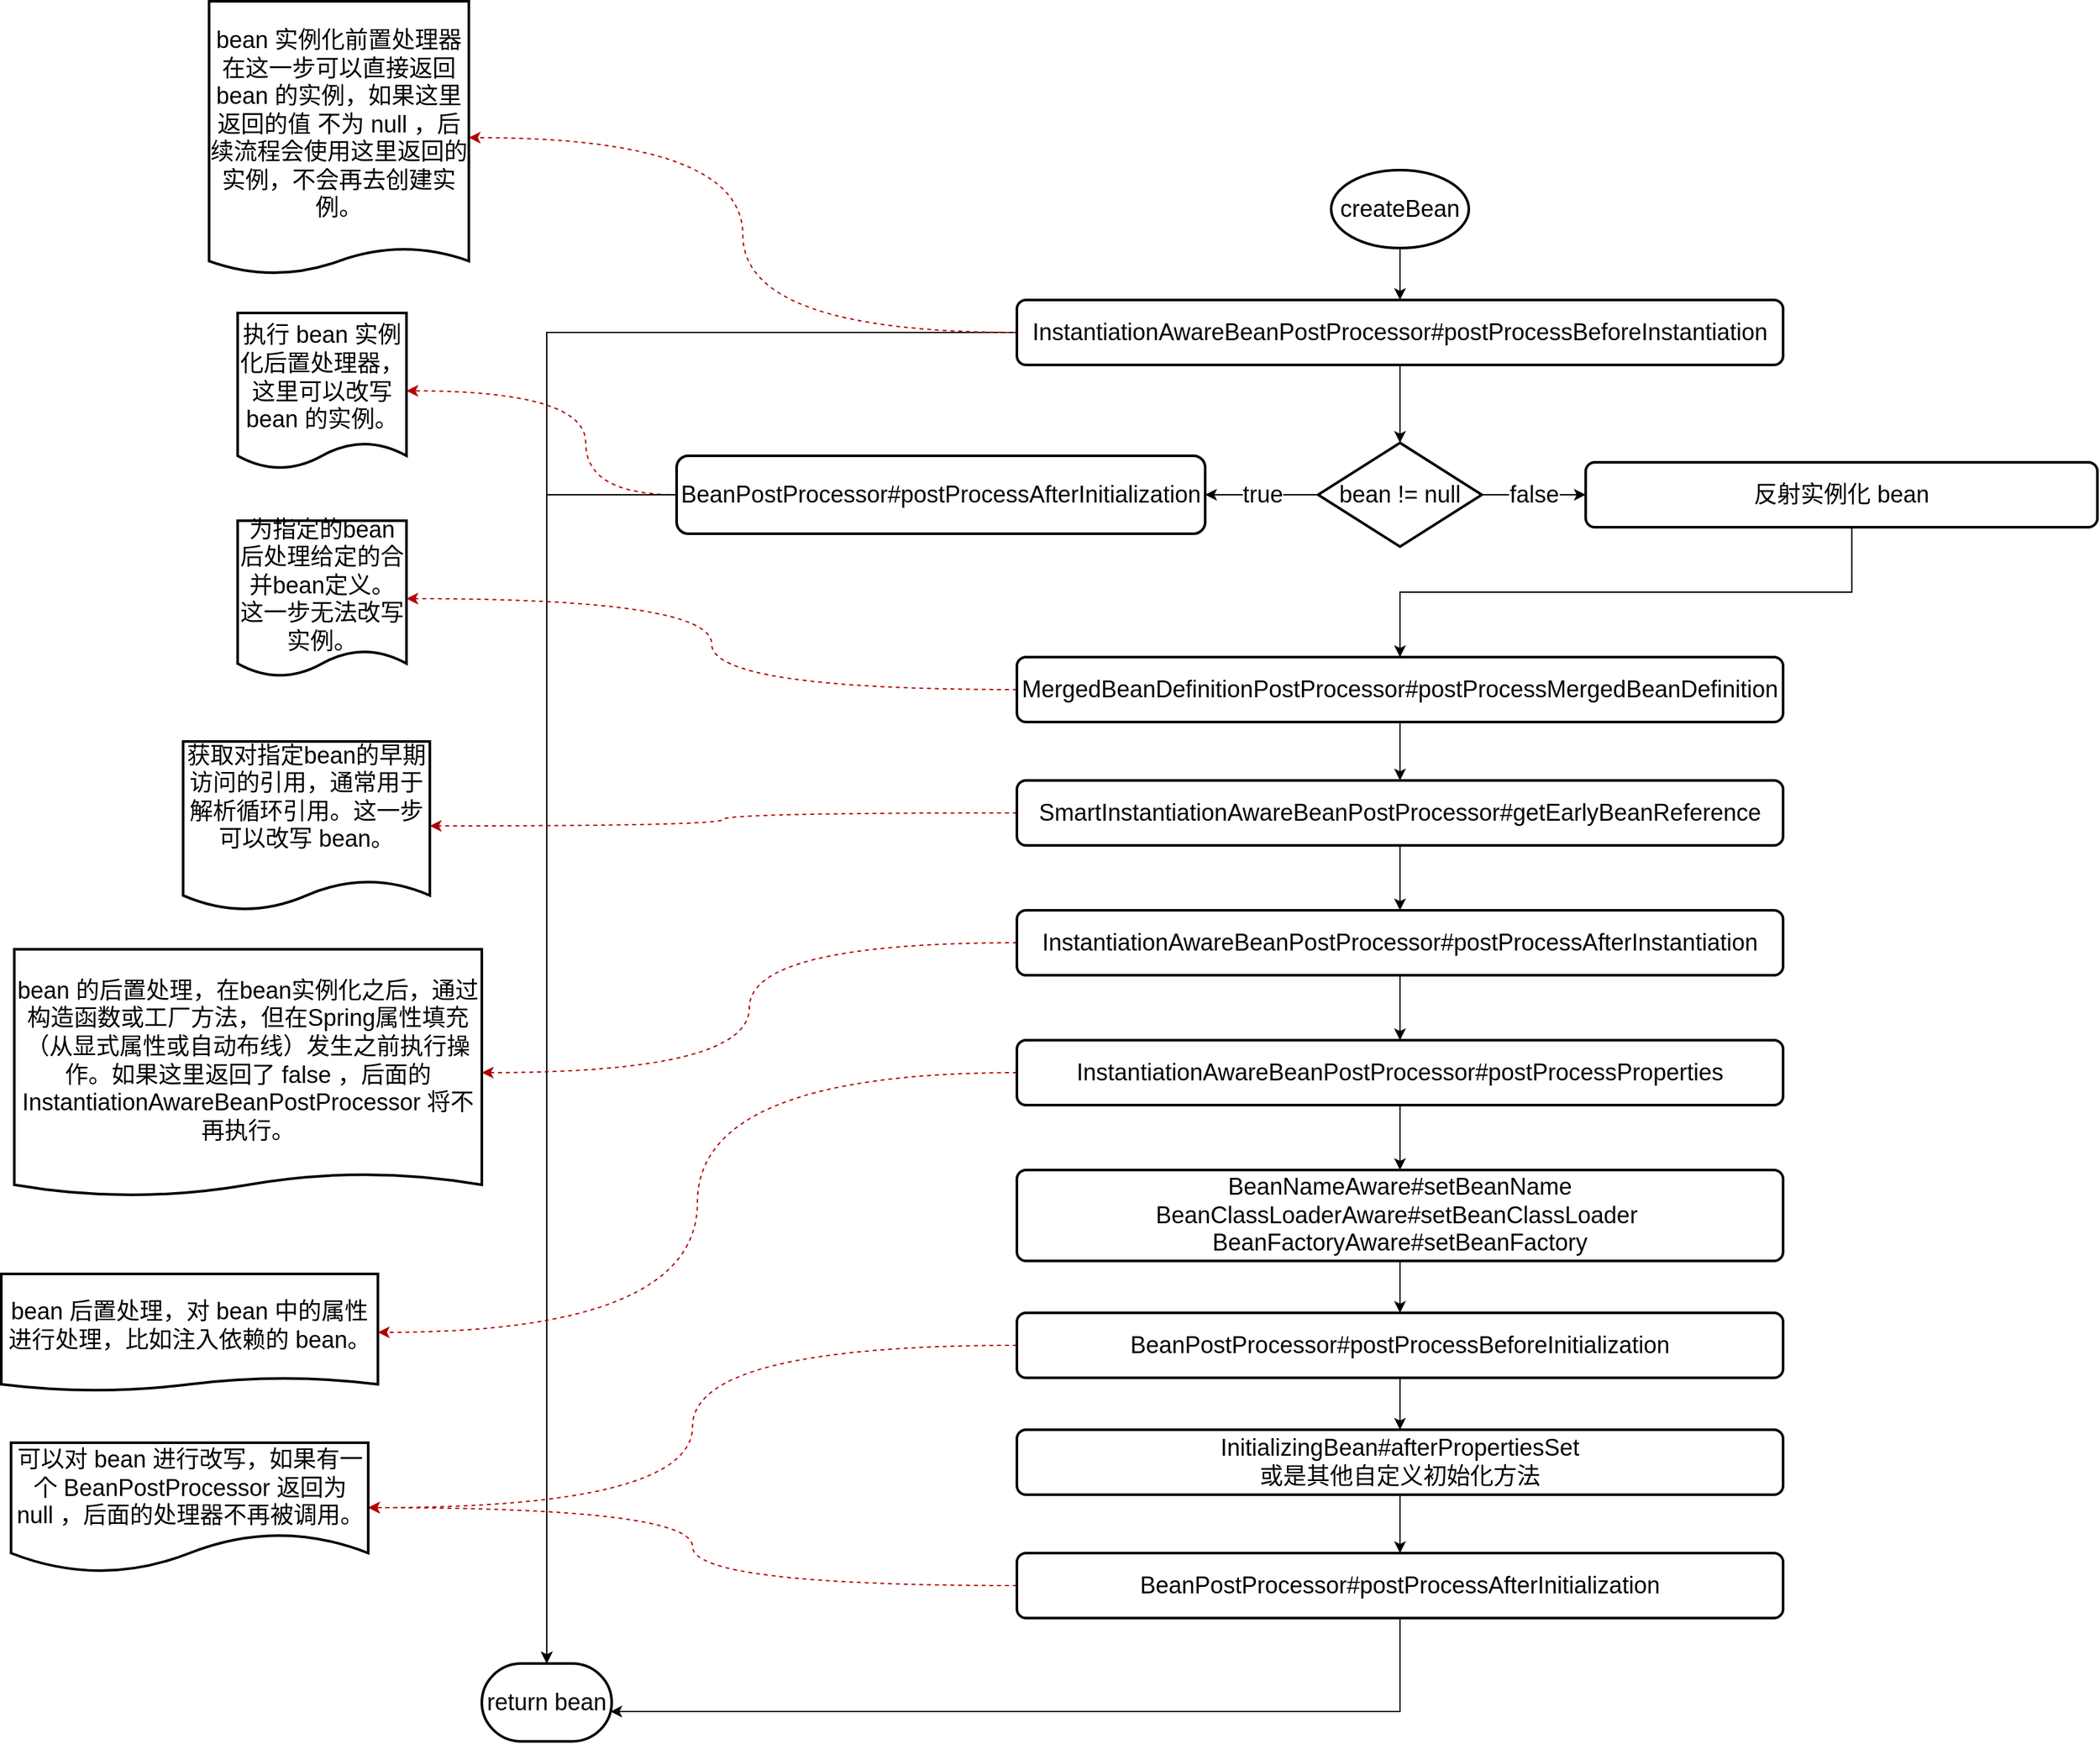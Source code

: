 <mxfile version="18.2.1" type="github">
  <diagram id="IWvYk044tRtQExC97nHr" name="Page-1">
    <mxGraphModel dx="2249" dy="794" grid="1" gridSize="10" guides="1" tooltips="1" connect="1" arrows="1" fold="1" page="1" pageScale="1" pageWidth="827" pageHeight="1169" math="0" shadow="0">
      <root>
        <mxCell id="0" />
        <mxCell id="1" parent="0" />
        <mxCell id="UeNIf6_Ejzf1aBIBiI3F-3" style="edgeStyle=orthogonalEdgeStyle;rounded=0;orthogonalLoop=1;jettySize=auto;html=1;fontSize=18;" edge="1" parent="1" source="UeNIf6_Ejzf1aBIBiI3F-1" target="UeNIf6_Ejzf1aBIBiI3F-2">
          <mxGeometry relative="1" as="geometry" />
        </mxCell>
        <mxCell id="UeNIf6_Ejzf1aBIBiI3F-1" value="&lt;font style=&quot;font-size: 18px;&quot;&gt;createBean&lt;/font&gt;" style="strokeWidth=2;html=1;shape=mxgraph.flowchart.start_1;whiteSpace=wrap;" vertex="1" parent="1">
          <mxGeometry x="364" y="160" width="106" height="60" as="geometry" />
        </mxCell>
        <mxCell id="UeNIf6_Ejzf1aBIBiI3F-5" style="edgeStyle=orthogonalEdgeStyle;rounded=0;orthogonalLoop=1;jettySize=auto;html=1;entryX=0.5;entryY=0;entryDx=0;entryDy=0;entryPerimeter=0;fontSize=18;exitX=0;exitY=0.5;exitDx=0;exitDy=0;" edge="1" parent="1" source="UeNIf6_Ejzf1aBIBiI3F-2" target="UeNIf6_Ejzf1aBIBiI3F-4">
          <mxGeometry relative="1" as="geometry" />
        </mxCell>
        <mxCell id="UeNIf6_Ejzf1aBIBiI3F-9" style="edgeStyle=orthogonalEdgeStyle;rounded=0;orthogonalLoop=1;jettySize=auto;html=1;fontSize=18;exitX=0.5;exitY=1;exitDx=0;exitDy=0;" edge="1" parent="1" source="UeNIf6_Ejzf1aBIBiI3F-2" target="UeNIf6_Ejzf1aBIBiI3F-8">
          <mxGeometry relative="1" as="geometry">
            <mxPoint x="417" y="330" as="sourcePoint" />
          </mxGeometry>
        </mxCell>
        <mxCell id="UeNIf6_Ejzf1aBIBiI3F-51" style="edgeStyle=orthogonalEdgeStyle;curved=1;orthogonalLoop=1;jettySize=auto;html=1;entryX=1;entryY=0.5;entryDx=0;entryDy=0;dashed=1;fontSize=18;fillColor=#e51400;strokeColor=#B20000;" edge="1" parent="1" source="UeNIf6_Ejzf1aBIBiI3F-2" target="UeNIf6_Ejzf1aBIBiI3F-6">
          <mxGeometry relative="1" as="geometry" />
        </mxCell>
        <mxCell id="UeNIf6_Ejzf1aBIBiI3F-2" value="InstantiationAwareBeanPostProcessor#postProcessBeforeInstantiation" style="rounded=1;whiteSpace=wrap;html=1;absoluteArcSize=1;arcSize=14;strokeWidth=2;fontSize=18;" vertex="1" parent="1">
          <mxGeometry x="122" y="260" width="590" height="50" as="geometry" />
        </mxCell>
        <mxCell id="UeNIf6_Ejzf1aBIBiI3F-4" value="return bean" style="strokeWidth=2;html=1;shape=mxgraph.flowchart.terminator;whiteSpace=wrap;fontSize=18;" vertex="1" parent="1">
          <mxGeometry x="-290" y="1310" width="100" height="60" as="geometry" />
        </mxCell>
        <mxCell id="UeNIf6_Ejzf1aBIBiI3F-6" value="bean 实例化前置处理器在这一步可以直接返回 bean 的实例，如果这里返回的值 不为 null ，后续流程会使用这里返回的实例，不会再去创建实例。" style="shape=document;whiteSpace=wrap;html=1;boundedLbl=1;fontSize=18;rounded=1;arcSize=14;strokeWidth=2;size=0.095;" vertex="1" parent="1">
          <mxGeometry x="-500" y="30" width="200" height="210" as="geometry" />
        </mxCell>
        <mxCell id="UeNIf6_Ejzf1aBIBiI3F-12" value="true" style="edgeStyle=orthogonalEdgeStyle;rounded=0;orthogonalLoop=1;jettySize=auto;html=1;fontSize=18;" edge="1" parent="1" source="UeNIf6_Ejzf1aBIBiI3F-8" target="UeNIf6_Ejzf1aBIBiI3F-11">
          <mxGeometry relative="1" as="geometry" />
        </mxCell>
        <mxCell id="UeNIf6_Ejzf1aBIBiI3F-18" value="false" style="edgeStyle=orthogonalEdgeStyle;rounded=0;orthogonalLoop=1;jettySize=auto;html=1;fontSize=18;" edge="1" parent="1" source="UeNIf6_Ejzf1aBIBiI3F-8" target="UeNIf6_Ejzf1aBIBiI3F-17">
          <mxGeometry relative="1" as="geometry" />
        </mxCell>
        <mxCell id="UeNIf6_Ejzf1aBIBiI3F-8" value="bean != null" style="strokeWidth=2;html=1;shape=mxgraph.flowchart.decision;whiteSpace=wrap;fontSize=18;" vertex="1" parent="1">
          <mxGeometry x="354" y="370" width="126" height="80" as="geometry" />
        </mxCell>
        <mxCell id="UeNIf6_Ejzf1aBIBiI3F-14" value="" style="edgeStyle=orthogonalEdgeStyle;orthogonalLoop=1;jettySize=auto;html=1;fontSize=18;curved=1;fillColor=#e51400;strokeColor=#B20000;dashed=1;" edge="1" parent="1" source="UeNIf6_Ejzf1aBIBiI3F-11" target="UeNIf6_Ejzf1aBIBiI3F-13">
          <mxGeometry relative="1" as="geometry">
            <Array as="points">
              <mxPoint x="-210" y="410" />
              <mxPoint x="-210" y="330" />
            </Array>
          </mxGeometry>
        </mxCell>
        <mxCell id="UeNIf6_Ejzf1aBIBiI3F-53" style="edgeStyle=orthogonalEdgeStyle;rounded=0;orthogonalLoop=1;jettySize=auto;html=1;fontSize=18;" edge="1" parent="1" source="UeNIf6_Ejzf1aBIBiI3F-11" target="UeNIf6_Ejzf1aBIBiI3F-4">
          <mxGeometry relative="1" as="geometry" />
        </mxCell>
        <mxCell id="UeNIf6_Ejzf1aBIBiI3F-11" value="BeanPostProcessor#postProcessAfterInitialization" style="rounded=1;whiteSpace=wrap;html=1;fontSize=18;strokeWidth=2;" vertex="1" parent="1">
          <mxGeometry x="-140" y="380" width="407" height="60" as="geometry" />
        </mxCell>
        <mxCell id="UeNIf6_Ejzf1aBIBiI3F-13" value="执行 bean 实例化后置处理器，这里可以改写 bean 的实例。" style="shape=document;whiteSpace=wrap;html=1;boundedLbl=1;fontSize=18;rounded=1;strokeWidth=2;size=0.167;" vertex="1" parent="1">
          <mxGeometry x="-478" y="270" width="130" height="120" as="geometry" />
        </mxCell>
        <mxCell id="UeNIf6_Ejzf1aBIBiI3F-20" style="edgeStyle=orthogonalEdgeStyle;rounded=0;orthogonalLoop=1;jettySize=auto;html=1;fontSize=18;exitX=0.52;exitY=0.98;exitDx=0;exitDy=0;exitPerimeter=0;" edge="1" parent="1" source="UeNIf6_Ejzf1aBIBiI3F-17" target="UeNIf6_Ejzf1aBIBiI3F-19">
          <mxGeometry relative="1" as="geometry" />
        </mxCell>
        <mxCell id="UeNIf6_Ejzf1aBIBiI3F-17" value="反射实例化 bean" style="rounded=1;whiteSpace=wrap;html=1;absoluteArcSize=1;arcSize=14;strokeWidth=2;fontSize=18;" vertex="1" parent="1">
          <mxGeometry x="560" y="385" width="394" height="50" as="geometry" />
        </mxCell>
        <mxCell id="UeNIf6_Ejzf1aBIBiI3F-22" value="" style="edgeStyle=orthogonalEdgeStyle;orthogonalLoop=1;jettySize=auto;html=1;fontSize=18;curved=1;dashed=1;fillColor=#e51400;strokeColor=#B20000;" edge="1" parent="1" source="UeNIf6_Ejzf1aBIBiI3F-19" target="UeNIf6_Ejzf1aBIBiI3F-21">
          <mxGeometry relative="1" as="geometry" />
        </mxCell>
        <mxCell id="UeNIf6_Ejzf1aBIBiI3F-26" style="edgeStyle=orthogonalEdgeStyle;rounded=0;orthogonalLoop=1;jettySize=auto;html=1;entryX=0.5;entryY=0;entryDx=0;entryDy=0;fontSize=18;" edge="1" parent="1" source="UeNIf6_Ejzf1aBIBiI3F-19" target="UeNIf6_Ejzf1aBIBiI3F-23">
          <mxGeometry relative="1" as="geometry" />
        </mxCell>
        <mxCell id="UeNIf6_Ejzf1aBIBiI3F-19" value="MergedBeanDefinitionPostProcessor#postProcessMergedBeanDefinition" style="rounded=1;whiteSpace=wrap;html=1;absoluteArcSize=1;arcSize=14;strokeWidth=2;fontSize=18;" vertex="1" parent="1">
          <mxGeometry x="122" y="535" width="590" height="50" as="geometry" />
        </mxCell>
        <mxCell id="UeNIf6_Ejzf1aBIBiI3F-21" value="&lt;div&gt;为指定的bean后处理给定的合并bean定义。这一步无法改写实例。&lt;/div&gt;" style="shape=document;whiteSpace=wrap;html=1;boundedLbl=1;fontSize=18;rounded=1;arcSize=14;strokeWidth=2;size=0.167;" vertex="1" parent="1">
          <mxGeometry x="-478" y="430" width="130" height="120" as="geometry" />
        </mxCell>
        <mxCell id="UeNIf6_Ejzf1aBIBiI3F-25" value="" style="edgeStyle=orthogonalEdgeStyle;orthogonalLoop=1;jettySize=auto;html=1;fontSize=18;curved=1;fillColor=#e51400;strokeColor=#B20000;dashed=1;" edge="1" parent="1" source="UeNIf6_Ejzf1aBIBiI3F-23" target="UeNIf6_Ejzf1aBIBiI3F-24">
          <mxGeometry relative="1" as="geometry" />
        </mxCell>
        <mxCell id="UeNIf6_Ejzf1aBIBiI3F-30" style="edgeStyle=orthogonalEdgeStyle;curved=1;orthogonalLoop=1;jettySize=auto;html=1;entryX=0.5;entryY=0;entryDx=0;entryDy=0;fontSize=18;" edge="1" parent="1" source="UeNIf6_Ejzf1aBIBiI3F-23" target="UeNIf6_Ejzf1aBIBiI3F-27">
          <mxGeometry relative="1" as="geometry" />
        </mxCell>
        <mxCell id="UeNIf6_Ejzf1aBIBiI3F-23" value="SmartInstantiationAwareBeanPostProcessor#getEarlyBeanReference" style="rounded=1;whiteSpace=wrap;html=1;absoluteArcSize=1;arcSize=14;strokeWidth=2;fontSize=18;" vertex="1" parent="1">
          <mxGeometry x="122" y="630" width="590" height="50" as="geometry" />
        </mxCell>
        <mxCell id="UeNIf6_Ejzf1aBIBiI3F-24" value="&lt;div&gt;获取对指定bean的早期访问的引用，通常用于解析循环引用。这一步可以改写 bean。&lt;/div&gt;&lt;div&gt;&lt;br&gt;&lt;/div&gt;" style="shape=document;whiteSpace=wrap;html=1;boundedLbl=1;fontSize=18;rounded=1;arcSize=14;strokeWidth=2;size=0.176;" vertex="1" parent="1">
          <mxGeometry x="-520" y="600" width="190" height="130" as="geometry" />
        </mxCell>
        <mxCell id="UeNIf6_Ejzf1aBIBiI3F-29" value="" style="edgeStyle=orthogonalEdgeStyle;curved=1;orthogonalLoop=1;jettySize=auto;html=1;fontSize=18;fillColor=#e51400;strokeColor=#B20000;dashed=1;" edge="1" parent="1" source="UeNIf6_Ejzf1aBIBiI3F-27" target="UeNIf6_Ejzf1aBIBiI3F-28">
          <mxGeometry relative="1" as="geometry" />
        </mxCell>
        <mxCell id="UeNIf6_Ejzf1aBIBiI3F-32" style="edgeStyle=orthogonalEdgeStyle;curved=1;orthogonalLoop=1;jettySize=auto;html=1;fontSize=18;" edge="1" parent="1" source="UeNIf6_Ejzf1aBIBiI3F-27" target="UeNIf6_Ejzf1aBIBiI3F-31">
          <mxGeometry relative="1" as="geometry" />
        </mxCell>
        <mxCell id="UeNIf6_Ejzf1aBIBiI3F-27" value="InstantiationAwareBeanPostProcessor#postProcessAfterInstantiation" style="rounded=1;whiteSpace=wrap;html=1;absoluteArcSize=1;arcSize=14;strokeWidth=2;fontSize=18;" vertex="1" parent="1">
          <mxGeometry x="122" y="730" width="590" height="50" as="geometry" />
        </mxCell>
        <mxCell id="UeNIf6_Ejzf1aBIBiI3F-28" value="bean 的后置处理，在bean实例化之后，通过构造函数或工厂方法，但在Spring属性填充（从显式属性或自动布线）发生之前执行操作。如果这里返回了 false ，后面的 InstantiationAwareBeanPostProcessor 将不再执行。" style="shape=document;whiteSpace=wrap;html=1;boundedLbl=1;fontSize=18;rounded=1;arcSize=14;strokeWidth=2;size=0.091;" vertex="1" parent="1">
          <mxGeometry x="-650" y="760" width="360" height="190" as="geometry" />
        </mxCell>
        <mxCell id="UeNIf6_Ejzf1aBIBiI3F-36" style="edgeStyle=orthogonalEdgeStyle;curved=1;orthogonalLoop=1;jettySize=auto;html=1;entryX=1;entryY=0.5;entryDx=0;entryDy=0;fontSize=18;fillColor=#e51400;strokeColor=#B20000;dashed=1;" edge="1" parent="1" source="UeNIf6_Ejzf1aBIBiI3F-31" target="UeNIf6_Ejzf1aBIBiI3F-33">
          <mxGeometry relative="1" as="geometry" />
        </mxCell>
        <mxCell id="UeNIf6_Ejzf1aBIBiI3F-38" style="edgeStyle=orthogonalEdgeStyle;curved=1;orthogonalLoop=1;jettySize=auto;html=1;fontSize=18;" edge="1" parent="1" source="UeNIf6_Ejzf1aBIBiI3F-31" target="UeNIf6_Ejzf1aBIBiI3F-37">
          <mxGeometry relative="1" as="geometry" />
        </mxCell>
        <mxCell id="UeNIf6_Ejzf1aBIBiI3F-31" value="InstantiationAwareBeanPostProcessor#postProcessProperties" style="rounded=1;whiteSpace=wrap;html=1;absoluteArcSize=1;arcSize=14;strokeWidth=2;fontSize=18;" vertex="1" parent="1">
          <mxGeometry x="122" y="830" width="590" height="50" as="geometry" />
        </mxCell>
        <mxCell id="UeNIf6_Ejzf1aBIBiI3F-33" value="bean 后置处理，对 bean 中的属性进行处理，比如注入依赖的 bean。" style="shape=document;whiteSpace=wrap;html=1;boundedLbl=1;fontSize=18;rounded=1;arcSize=14;strokeWidth=2;size=0.111;" vertex="1" parent="1">
          <mxGeometry x="-660" y="1010" width="290" height="90" as="geometry" />
        </mxCell>
        <mxCell id="UeNIf6_Ejzf1aBIBiI3F-40" style="edgeStyle=orthogonalEdgeStyle;curved=1;orthogonalLoop=1;jettySize=auto;html=1;fontSize=18;" edge="1" parent="1" source="UeNIf6_Ejzf1aBIBiI3F-37" target="UeNIf6_Ejzf1aBIBiI3F-39">
          <mxGeometry relative="1" as="geometry" />
        </mxCell>
        <mxCell id="UeNIf6_Ejzf1aBIBiI3F-37" value="BeanNameAware#setBeanName&lt;br&gt;BeanClassLoaderAware#setBeanClassLoader&amp;nbsp;&lt;br&gt;BeanFactoryAware#setBeanFactory" style="rounded=1;whiteSpace=wrap;html=1;absoluteArcSize=1;arcSize=14;strokeWidth=2;fontSize=18;" vertex="1" parent="1">
          <mxGeometry x="122" y="930" width="590" height="70" as="geometry" />
        </mxCell>
        <mxCell id="UeNIf6_Ejzf1aBIBiI3F-42" style="edgeStyle=orthogonalEdgeStyle;curved=1;orthogonalLoop=1;jettySize=auto;html=1;entryX=0.5;entryY=0;entryDx=0;entryDy=0;fontSize=18;" edge="1" parent="1" source="UeNIf6_Ejzf1aBIBiI3F-39" target="UeNIf6_Ejzf1aBIBiI3F-41">
          <mxGeometry relative="1" as="geometry" />
        </mxCell>
        <mxCell id="UeNIf6_Ejzf1aBIBiI3F-49" style="edgeStyle=orthogonalEdgeStyle;curved=1;orthogonalLoop=1;jettySize=auto;html=1;entryX=1;entryY=0.5;entryDx=0;entryDy=0;fontSize=18;fillColor=#e51400;strokeColor=#B20000;dashed=1;" edge="1" parent="1" source="UeNIf6_Ejzf1aBIBiI3F-39" target="UeNIf6_Ejzf1aBIBiI3F-47">
          <mxGeometry relative="1" as="geometry" />
        </mxCell>
        <mxCell id="UeNIf6_Ejzf1aBIBiI3F-39" value="BeanPostProcessor#postProcessBeforeInitialization" style="rounded=1;whiteSpace=wrap;html=1;absoluteArcSize=1;arcSize=14;strokeWidth=2;fontSize=18;" vertex="1" parent="1">
          <mxGeometry x="122" y="1040" width="590" height="50" as="geometry" />
        </mxCell>
        <mxCell id="UeNIf6_Ejzf1aBIBiI3F-44" style="edgeStyle=orthogonalEdgeStyle;curved=1;orthogonalLoop=1;jettySize=auto;html=1;fontSize=18;" edge="1" parent="1" source="UeNIf6_Ejzf1aBIBiI3F-41" target="UeNIf6_Ejzf1aBIBiI3F-43">
          <mxGeometry relative="1" as="geometry" />
        </mxCell>
        <mxCell id="UeNIf6_Ejzf1aBIBiI3F-41" value="InitializingBean#afterPropertiesSet&lt;br&gt;或是其他自定义初始化方法" style="rounded=1;whiteSpace=wrap;html=1;absoluteArcSize=1;arcSize=14;strokeWidth=2;fontSize=18;" vertex="1" parent="1">
          <mxGeometry x="122" y="1130" width="590" height="50" as="geometry" />
        </mxCell>
        <mxCell id="UeNIf6_Ejzf1aBIBiI3F-46" style="edgeStyle=orthogonalEdgeStyle;rounded=0;orthogonalLoop=1;jettySize=auto;html=1;entryX=0.99;entryY=0.617;entryDx=0;entryDy=0;entryPerimeter=0;fontSize=18;" edge="1" parent="1" source="UeNIf6_Ejzf1aBIBiI3F-43" target="UeNIf6_Ejzf1aBIBiI3F-4">
          <mxGeometry relative="1" as="geometry">
            <Array as="points">
              <mxPoint x="417" y="1347" />
            </Array>
          </mxGeometry>
        </mxCell>
        <mxCell id="UeNIf6_Ejzf1aBIBiI3F-50" style="edgeStyle=orthogonalEdgeStyle;curved=1;orthogonalLoop=1;jettySize=auto;html=1;fontSize=18;fillColor=#e51400;strokeColor=#B20000;dashed=1;" edge="1" parent="1" source="UeNIf6_Ejzf1aBIBiI3F-43" target="UeNIf6_Ejzf1aBIBiI3F-47">
          <mxGeometry relative="1" as="geometry" />
        </mxCell>
        <mxCell id="UeNIf6_Ejzf1aBIBiI3F-43" value="BeanPostProcessor#postProcessAfterInitialization" style="rounded=1;whiteSpace=wrap;html=1;absoluteArcSize=1;arcSize=14;strokeWidth=2;fontSize=18;" vertex="1" parent="1">
          <mxGeometry x="122" y="1225" width="590" height="50" as="geometry" />
        </mxCell>
        <mxCell id="UeNIf6_Ejzf1aBIBiI3F-47" value="可以对 bean 进行改写，如果有一个 BeanPostProcessor 返回为 null ，后面的处理器不再被调用。" style="shape=document;whiteSpace=wrap;html=1;boundedLbl=1;fontSize=18;rounded=1;arcSize=14;strokeWidth=2;" vertex="1" parent="1">
          <mxGeometry x="-652.5" y="1140" width="275" height="100" as="geometry" />
        </mxCell>
      </root>
    </mxGraphModel>
  </diagram>
</mxfile>

